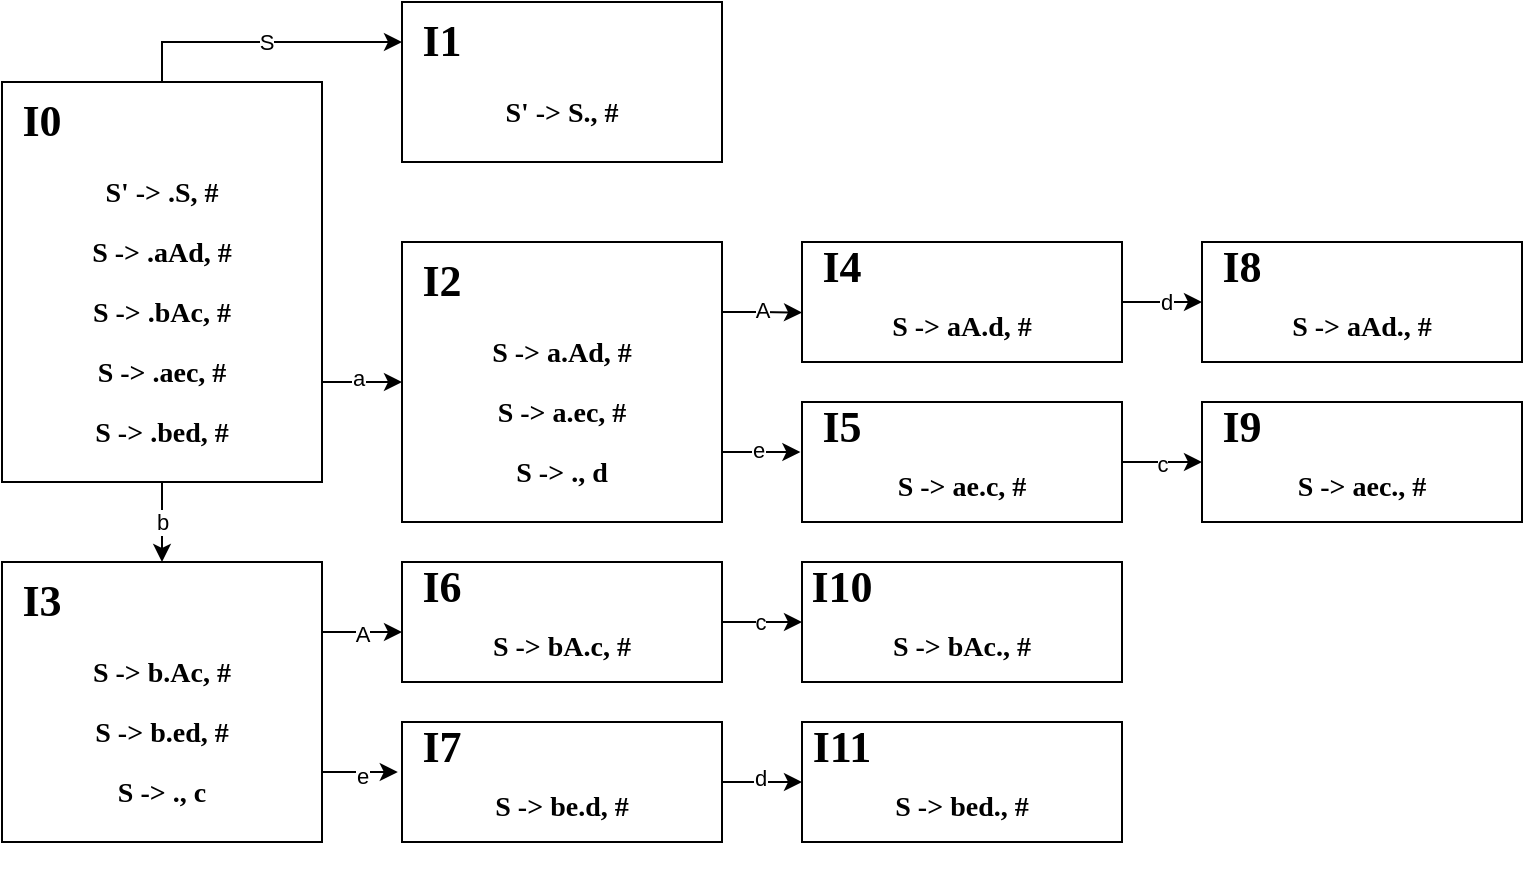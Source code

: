 <mxfile version="24.9.0">
  <diagram name="Page-1" id="ie0mWBwd_xHVbYO48tsM">
    <mxGraphModel dx="945" dy="640" grid="1" gridSize="10" guides="1" tooltips="1" connect="1" arrows="1" fold="1" page="1" pageScale="1" pageWidth="827" pageHeight="1169" math="0" shadow="0">
      <root>
        <mxCell id="0" />
        <mxCell id="1" parent="0" />
        <mxCell id="r6EQ1AGuZd2LOuMyPDmY-4" value="" style="group" vertex="1" connectable="0" parent="1">
          <mxGeometry x="80" y="80" width="160" height="200" as="geometry" />
        </mxCell>
        <mxCell id="r6EQ1AGuZd2LOuMyPDmY-1" value="" style="rounded=0;whiteSpace=wrap;html=1;" vertex="1" parent="r6EQ1AGuZd2LOuMyPDmY-4">
          <mxGeometry width="160" height="200" as="geometry" />
        </mxCell>
        <mxCell id="r6EQ1AGuZd2LOuMyPDmY-2" value="&lt;font face=&quot;Comic Sans MS&quot; style=&quot;font-size: 22px;&quot;&gt;&lt;b style=&quot;&quot;&gt;I0&lt;/b&gt;&lt;/font&gt;" style="text;strokeColor=none;align=center;fillColor=none;html=1;verticalAlign=middle;whiteSpace=wrap;rounded=0;" vertex="1" parent="r6EQ1AGuZd2LOuMyPDmY-4">
          <mxGeometry width="40" height="40" as="geometry" />
        </mxCell>
        <mxCell id="r6EQ1AGuZd2LOuMyPDmY-3" value="&lt;font face=&quot;Lucida Console&quot;&gt;&lt;b&gt;S&#39; -&amp;gt; .S, #&lt;/b&gt;&lt;/font&gt;" style="text;strokeColor=none;align=center;fillColor=none;html=1;verticalAlign=middle;whiteSpace=wrap;rounded=0;fontSize=14;" vertex="1" parent="r6EQ1AGuZd2LOuMyPDmY-4">
          <mxGeometry x="25" y="40" width="110" height="30" as="geometry" />
        </mxCell>
        <mxCell id="r6EQ1AGuZd2LOuMyPDmY-5" value="&lt;font face=&quot;Lucida Console&quot;&gt;&lt;b&gt;S -&amp;gt; .aAd, #&lt;/b&gt;&lt;/font&gt;" style="text;strokeColor=none;align=center;fillColor=none;html=1;verticalAlign=middle;whiteSpace=wrap;rounded=0;fontSize=14;" vertex="1" parent="r6EQ1AGuZd2LOuMyPDmY-4">
          <mxGeometry x="25" y="70" width="110" height="30" as="geometry" />
        </mxCell>
        <mxCell id="r6EQ1AGuZd2LOuMyPDmY-11" value="&lt;font face=&quot;Lucida Console&quot;&gt;&lt;b&gt;S -&amp;gt; .bAc, #&lt;/b&gt;&lt;/font&gt;" style="text;strokeColor=none;align=center;fillColor=none;html=1;verticalAlign=middle;whiteSpace=wrap;rounded=0;fontSize=14;" vertex="1" parent="r6EQ1AGuZd2LOuMyPDmY-4">
          <mxGeometry x="25" y="100" width="110" height="30" as="geometry" />
        </mxCell>
        <mxCell id="r6EQ1AGuZd2LOuMyPDmY-12" value="&lt;font face=&quot;Lucida Console&quot;&gt;&lt;b&gt;S -&amp;gt; .aec, #&lt;/b&gt;&lt;/font&gt;" style="text;strokeColor=none;align=center;fillColor=none;html=1;verticalAlign=middle;whiteSpace=wrap;rounded=0;fontSize=14;" vertex="1" parent="r6EQ1AGuZd2LOuMyPDmY-4">
          <mxGeometry x="25" y="130" width="110" height="30" as="geometry" />
        </mxCell>
        <mxCell id="r6EQ1AGuZd2LOuMyPDmY-13" value="&lt;font face=&quot;Lucida Console&quot;&gt;&lt;b&gt;S -&amp;gt; .bed, #&lt;/b&gt;&lt;/font&gt;" style="text;strokeColor=none;align=center;fillColor=none;html=1;verticalAlign=middle;whiteSpace=wrap;rounded=0;fontSize=14;" vertex="1" parent="r6EQ1AGuZd2LOuMyPDmY-4">
          <mxGeometry x="25" y="160" width="110" height="30" as="geometry" />
        </mxCell>
        <mxCell id="r6EQ1AGuZd2LOuMyPDmY-14" value="" style="group" vertex="1" connectable="0" parent="1">
          <mxGeometry x="280" y="40" width="160" height="120" as="geometry" />
        </mxCell>
        <mxCell id="r6EQ1AGuZd2LOuMyPDmY-15" value="" style="rounded=0;whiteSpace=wrap;html=1;" vertex="1" parent="r6EQ1AGuZd2LOuMyPDmY-14">
          <mxGeometry width="160" height="80" as="geometry" />
        </mxCell>
        <mxCell id="r6EQ1AGuZd2LOuMyPDmY-16" value="&lt;font face=&quot;Comic Sans MS&quot; style=&quot;font-size: 22px;&quot;&gt;&lt;b style=&quot;&quot;&gt;I1&lt;/b&gt;&lt;/font&gt;" style="text;strokeColor=none;align=center;fillColor=none;html=1;verticalAlign=middle;whiteSpace=wrap;rounded=0;" vertex="1" parent="r6EQ1AGuZd2LOuMyPDmY-14">
          <mxGeometry width="40" height="40" as="geometry" />
        </mxCell>
        <mxCell id="r6EQ1AGuZd2LOuMyPDmY-17" value="&lt;font face=&quot;Lucida Console&quot;&gt;&lt;b&gt;S&#39; -&amp;gt; S., #&lt;/b&gt;&lt;/font&gt;" style="text;strokeColor=none;align=center;fillColor=none;html=1;verticalAlign=middle;whiteSpace=wrap;rounded=0;fontSize=14;" vertex="1" parent="r6EQ1AGuZd2LOuMyPDmY-14">
          <mxGeometry x="25" y="40" width="110" height="30" as="geometry" />
        </mxCell>
        <mxCell id="r6EQ1AGuZd2LOuMyPDmY-18" value="" style="group" vertex="1" connectable="0" parent="1">
          <mxGeometry x="280" y="160" width="160" height="140" as="geometry" />
        </mxCell>
        <mxCell id="r6EQ1AGuZd2LOuMyPDmY-19" value="" style="rounded=0;whiteSpace=wrap;html=1;" vertex="1" parent="r6EQ1AGuZd2LOuMyPDmY-18">
          <mxGeometry width="160" height="140" as="geometry" />
        </mxCell>
        <mxCell id="r6EQ1AGuZd2LOuMyPDmY-20" value="&lt;font face=&quot;Comic Sans MS&quot; style=&quot;font-size: 22px;&quot;&gt;&lt;b style=&quot;&quot;&gt;I2&lt;/b&gt;&lt;/font&gt;" style="text;strokeColor=none;align=center;fillColor=none;html=1;verticalAlign=middle;whiteSpace=wrap;rounded=0;" vertex="1" parent="r6EQ1AGuZd2LOuMyPDmY-18">
          <mxGeometry width="40" height="40" as="geometry" />
        </mxCell>
        <mxCell id="r6EQ1AGuZd2LOuMyPDmY-21" value="&lt;font face=&quot;Lucida Console&quot;&gt;&lt;b&gt;S -&amp;gt; a.Ad, #&lt;/b&gt;&lt;/font&gt;" style="text;strokeColor=none;align=center;fillColor=none;html=1;verticalAlign=middle;whiteSpace=wrap;rounded=0;fontSize=14;" vertex="1" parent="r6EQ1AGuZd2LOuMyPDmY-18">
          <mxGeometry x="25" y="40" width="110" height="30" as="geometry" />
        </mxCell>
        <mxCell id="r6EQ1AGuZd2LOuMyPDmY-26" value="&lt;font face=&quot;Lucida Console&quot;&gt;&lt;b&gt;S -&amp;gt; a.ec, #&lt;/b&gt;&lt;/font&gt;" style="text;strokeColor=none;align=center;fillColor=none;html=1;verticalAlign=middle;whiteSpace=wrap;rounded=0;fontSize=14;" vertex="1" parent="r6EQ1AGuZd2LOuMyPDmY-18">
          <mxGeometry x="25" y="70" width="110" height="30" as="geometry" />
        </mxCell>
        <mxCell id="r6EQ1AGuZd2LOuMyPDmY-27" value="&lt;font face=&quot;Lucida Console&quot;&gt;&lt;b&gt;S -&amp;gt; ., d&lt;/b&gt;&lt;/font&gt;" style="text;strokeColor=none;align=center;fillColor=none;html=1;verticalAlign=middle;whiteSpace=wrap;rounded=0;fontSize=14;" vertex="1" parent="r6EQ1AGuZd2LOuMyPDmY-18">
          <mxGeometry x="25" y="100" width="110" height="30" as="geometry" />
        </mxCell>
        <mxCell id="r6EQ1AGuZd2LOuMyPDmY-22" value="" style="group" vertex="1" connectable="0" parent="1">
          <mxGeometry x="80" y="320" width="160" height="140" as="geometry" />
        </mxCell>
        <mxCell id="r6EQ1AGuZd2LOuMyPDmY-23" value="" style="rounded=0;whiteSpace=wrap;html=1;" vertex="1" parent="r6EQ1AGuZd2LOuMyPDmY-22">
          <mxGeometry width="160" height="140" as="geometry" />
        </mxCell>
        <mxCell id="r6EQ1AGuZd2LOuMyPDmY-24" value="&lt;font face=&quot;Comic Sans MS&quot; style=&quot;font-size: 22px;&quot;&gt;&lt;b style=&quot;&quot;&gt;I3&lt;/b&gt;&lt;/font&gt;" style="text;strokeColor=none;align=center;fillColor=none;html=1;verticalAlign=middle;whiteSpace=wrap;rounded=0;" vertex="1" parent="r6EQ1AGuZd2LOuMyPDmY-22">
          <mxGeometry width="40" height="40" as="geometry" />
        </mxCell>
        <mxCell id="r6EQ1AGuZd2LOuMyPDmY-25" value="&lt;font face=&quot;Lucida Console&quot;&gt;&lt;b&gt;S -&amp;gt; b.Ac, #&lt;/b&gt;&lt;/font&gt;" style="text;strokeColor=none;align=center;fillColor=none;html=1;verticalAlign=middle;whiteSpace=wrap;rounded=0;fontSize=14;" vertex="1" parent="r6EQ1AGuZd2LOuMyPDmY-22">
          <mxGeometry x="25" y="40" width="110" height="30" as="geometry" />
        </mxCell>
        <mxCell id="r6EQ1AGuZd2LOuMyPDmY-28" value="&lt;font face=&quot;Lucida Console&quot;&gt;&lt;b&gt;S -&amp;gt; b.ed, #&lt;/b&gt;&lt;/font&gt;" style="text;strokeColor=none;align=center;fillColor=none;html=1;verticalAlign=middle;whiteSpace=wrap;rounded=0;fontSize=14;" vertex="1" parent="r6EQ1AGuZd2LOuMyPDmY-22">
          <mxGeometry x="25" y="70" width="110" height="30" as="geometry" />
        </mxCell>
        <mxCell id="r6EQ1AGuZd2LOuMyPDmY-29" value="&lt;font face=&quot;Lucida Console&quot;&gt;&lt;b&gt;S -&amp;gt; ., c&lt;/b&gt;&lt;/font&gt;" style="text;strokeColor=none;align=center;fillColor=none;html=1;verticalAlign=middle;whiteSpace=wrap;rounded=0;fontSize=14;" vertex="1" parent="r6EQ1AGuZd2LOuMyPDmY-22">
          <mxGeometry x="25" y="100" width="110" height="30" as="geometry" />
        </mxCell>
        <mxCell id="r6EQ1AGuZd2LOuMyPDmY-30" style="edgeStyle=orthogonalEdgeStyle;rounded=0;orthogonalLoop=1;jettySize=auto;html=1;exitX=0.5;exitY=1;exitDx=0;exitDy=0;entryX=0.5;entryY=0;entryDx=0;entryDy=0;" edge="1" parent="1" source="r6EQ1AGuZd2LOuMyPDmY-1" target="r6EQ1AGuZd2LOuMyPDmY-23">
          <mxGeometry relative="1" as="geometry" />
        </mxCell>
        <mxCell id="r6EQ1AGuZd2LOuMyPDmY-35" value="b" style="edgeLabel;html=1;align=center;verticalAlign=middle;resizable=0;points=[];" vertex="1" connectable="0" parent="r6EQ1AGuZd2LOuMyPDmY-30">
          <mxGeometry x="-0.327" relative="1" as="geometry">
            <mxPoint y="6" as="offset" />
          </mxGeometry>
        </mxCell>
        <mxCell id="r6EQ1AGuZd2LOuMyPDmY-31" style="edgeStyle=orthogonalEdgeStyle;rounded=0;orthogonalLoop=1;jettySize=auto;html=1;exitX=1;exitY=0.75;exitDx=0;exitDy=0;entryX=0;entryY=0.5;entryDx=0;entryDy=0;" edge="1" parent="1" source="r6EQ1AGuZd2LOuMyPDmY-1" target="r6EQ1AGuZd2LOuMyPDmY-19">
          <mxGeometry relative="1" as="geometry" />
        </mxCell>
        <mxCell id="r6EQ1AGuZd2LOuMyPDmY-34" value="a" style="edgeLabel;html=1;align=center;verticalAlign=middle;resizable=0;points=[];" vertex="1" connectable="0" parent="r6EQ1AGuZd2LOuMyPDmY-31">
          <mxGeometry x="-0.125" y="2" relative="1" as="geometry">
            <mxPoint as="offset" />
          </mxGeometry>
        </mxCell>
        <mxCell id="r6EQ1AGuZd2LOuMyPDmY-32" style="edgeStyle=orthogonalEdgeStyle;rounded=0;orthogonalLoop=1;jettySize=auto;html=1;exitX=0.5;exitY=0;exitDx=0;exitDy=0;entryX=0;entryY=0.5;entryDx=0;entryDy=0;" edge="1" parent="1" source="r6EQ1AGuZd2LOuMyPDmY-1" target="r6EQ1AGuZd2LOuMyPDmY-16">
          <mxGeometry relative="1" as="geometry" />
        </mxCell>
        <mxCell id="r6EQ1AGuZd2LOuMyPDmY-33" value="S" style="edgeLabel;html=1;align=center;verticalAlign=middle;resizable=0;points=[];" vertex="1" connectable="0" parent="r6EQ1AGuZd2LOuMyPDmY-32">
          <mxGeometry x="0.018" relative="1" as="geometry">
            <mxPoint as="offset" />
          </mxGeometry>
        </mxCell>
        <mxCell id="r6EQ1AGuZd2LOuMyPDmY-36" value="" style="group" vertex="1" connectable="0" parent="1">
          <mxGeometry x="480" y="160" width="160" height="80" as="geometry" />
        </mxCell>
        <mxCell id="r6EQ1AGuZd2LOuMyPDmY-37" value="" style="rounded=0;whiteSpace=wrap;html=1;" vertex="1" parent="r6EQ1AGuZd2LOuMyPDmY-36">
          <mxGeometry width="160" height="60" as="geometry" />
        </mxCell>
        <mxCell id="r6EQ1AGuZd2LOuMyPDmY-38" value="&lt;font face=&quot;Comic Sans MS&quot; style=&quot;font-size: 22px;&quot;&gt;&lt;b style=&quot;&quot;&gt;I4&lt;/b&gt;&lt;/font&gt;" style="text;strokeColor=none;align=center;fillColor=none;html=1;verticalAlign=middle;whiteSpace=wrap;rounded=0;" vertex="1" parent="r6EQ1AGuZd2LOuMyPDmY-36">
          <mxGeometry width="40" height="26.667" as="geometry" />
        </mxCell>
        <mxCell id="r6EQ1AGuZd2LOuMyPDmY-40" value="&lt;font face=&quot;Lucida Console&quot;&gt;&lt;b&gt;S -&amp;gt; aA.d, #&lt;/b&gt;&lt;/font&gt;" style="text;strokeColor=none;align=center;fillColor=none;html=1;verticalAlign=middle;whiteSpace=wrap;rounded=0;fontSize=14;" vertex="1" parent="r6EQ1AGuZd2LOuMyPDmY-36">
          <mxGeometry x="25" y="26.67" width="110" height="30" as="geometry" />
        </mxCell>
        <mxCell id="r6EQ1AGuZd2LOuMyPDmY-42" value="" style="group" vertex="1" connectable="0" parent="1">
          <mxGeometry x="480" y="240" width="160" height="80" as="geometry" />
        </mxCell>
        <mxCell id="r6EQ1AGuZd2LOuMyPDmY-43" value="" style="rounded=0;whiteSpace=wrap;html=1;" vertex="1" parent="r6EQ1AGuZd2LOuMyPDmY-42">
          <mxGeometry width="160" height="60" as="geometry" />
        </mxCell>
        <mxCell id="r6EQ1AGuZd2LOuMyPDmY-44" value="&lt;font face=&quot;Comic Sans MS&quot; style=&quot;font-size: 22px;&quot;&gt;&lt;b style=&quot;&quot;&gt;I5&lt;/b&gt;&lt;/font&gt;" style="text;strokeColor=none;align=center;fillColor=none;html=1;verticalAlign=middle;whiteSpace=wrap;rounded=0;" vertex="1" parent="r6EQ1AGuZd2LOuMyPDmY-42">
          <mxGeometry width="40" height="26.667" as="geometry" />
        </mxCell>
        <mxCell id="r6EQ1AGuZd2LOuMyPDmY-45" value="&lt;font face=&quot;Lucida Console&quot;&gt;&lt;b&gt;S -&amp;gt; ae.c, #&lt;/b&gt;&lt;/font&gt;" style="text;strokeColor=none;align=center;fillColor=none;html=1;verticalAlign=middle;whiteSpace=wrap;rounded=0;fontSize=14;" vertex="1" parent="r6EQ1AGuZd2LOuMyPDmY-42">
          <mxGeometry x="25" y="26.67" width="110" height="30" as="geometry" />
        </mxCell>
        <mxCell id="r6EQ1AGuZd2LOuMyPDmY-46" value="" style="group" vertex="1" connectable="0" parent="1">
          <mxGeometry x="280" y="320" width="160" height="80" as="geometry" />
        </mxCell>
        <mxCell id="r6EQ1AGuZd2LOuMyPDmY-47" value="" style="rounded=0;whiteSpace=wrap;html=1;" vertex="1" parent="r6EQ1AGuZd2LOuMyPDmY-46">
          <mxGeometry width="160" height="60" as="geometry" />
        </mxCell>
        <mxCell id="r6EQ1AGuZd2LOuMyPDmY-48" value="&lt;font face=&quot;Comic Sans MS&quot; style=&quot;font-size: 22px;&quot;&gt;&lt;b style=&quot;&quot;&gt;I6&lt;/b&gt;&lt;/font&gt;" style="text;strokeColor=none;align=center;fillColor=none;html=1;verticalAlign=middle;whiteSpace=wrap;rounded=0;" vertex="1" parent="r6EQ1AGuZd2LOuMyPDmY-46">
          <mxGeometry width="40" height="26.667" as="geometry" />
        </mxCell>
        <mxCell id="r6EQ1AGuZd2LOuMyPDmY-49" value="&lt;font face=&quot;Lucida Console&quot;&gt;&lt;b&gt;S -&amp;gt; bA.c, #&lt;/b&gt;&lt;/font&gt;" style="text;strokeColor=none;align=center;fillColor=none;html=1;verticalAlign=middle;whiteSpace=wrap;rounded=0;fontSize=14;" vertex="1" parent="r6EQ1AGuZd2LOuMyPDmY-46">
          <mxGeometry x="25" y="26.67" width="110" height="30" as="geometry" />
        </mxCell>
        <mxCell id="r6EQ1AGuZd2LOuMyPDmY-50" value="" style="group" vertex="1" connectable="0" parent="1">
          <mxGeometry x="280" y="400" width="160" height="80" as="geometry" />
        </mxCell>
        <mxCell id="r6EQ1AGuZd2LOuMyPDmY-51" value="" style="rounded=0;whiteSpace=wrap;html=1;" vertex="1" parent="r6EQ1AGuZd2LOuMyPDmY-50">
          <mxGeometry width="160" height="60" as="geometry" />
        </mxCell>
        <mxCell id="r6EQ1AGuZd2LOuMyPDmY-52" value="&lt;font face=&quot;Comic Sans MS&quot; style=&quot;font-size: 22px;&quot;&gt;&lt;b style=&quot;&quot;&gt;I7&lt;/b&gt;&lt;/font&gt;" style="text;strokeColor=none;align=center;fillColor=none;html=1;verticalAlign=middle;whiteSpace=wrap;rounded=0;" vertex="1" parent="r6EQ1AGuZd2LOuMyPDmY-50">
          <mxGeometry width="40" height="26.667" as="geometry" />
        </mxCell>
        <mxCell id="r6EQ1AGuZd2LOuMyPDmY-53" value="&lt;font face=&quot;Lucida Console&quot;&gt;&lt;b&gt;S -&amp;gt; be.d, #&lt;/b&gt;&lt;/font&gt;" style="text;strokeColor=none;align=center;fillColor=none;html=1;verticalAlign=middle;whiteSpace=wrap;rounded=0;fontSize=14;" vertex="1" parent="r6EQ1AGuZd2LOuMyPDmY-50">
          <mxGeometry x="25" y="26.67" width="110" height="30" as="geometry" />
        </mxCell>
        <mxCell id="r6EQ1AGuZd2LOuMyPDmY-56" style="edgeStyle=orthogonalEdgeStyle;rounded=0;orthogonalLoop=1;jettySize=auto;html=1;exitX=1;exitY=0.25;exitDx=0;exitDy=0;entryX=0;entryY=0.588;entryDx=0;entryDy=0;entryPerimeter=0;" edge="1" parent="1" source="r6EQ1AGuZd2LOuMyPDmY-19" target="r6EQ1AGuZd2LOuMyPDmY-37">
          <mxGeometry relative="1" as="geometry" />
        </mxCell>
        <mxCell id="r6EQ1AGuZd2LOuMyPDmY-60" value="A" style="edgeLabel;html=1;align=center;verticalAlign=middle;resizable=0;points=[];" vertex="1" connectable="0" parent="r6EQ1AGuZd2LOuMyPDmY-56">
          <mxGeometry x="-0.007" relative="1" as="geometry">
            <mxPoint y="-1" as="offset" />
          </mxGeometry>
        </mxCell>
        <mxCell id="r6EQ1AGuZd2LOuMyPDmY-57" style="edgeStyle=orthogonalEdgeStyle;rounded=0;orthogonalLoop=1;jettySize=auto;html=1;exitX=1;exitY=0.75;exitDx=0;exitDy=0;entryX=-0.02;entryY=0.946;entryDx=0;entryDy=0;entryPerimeter=0;" edge="1" parent="1" source="r6EQ1AGuZd2LOuMyPDmY-19" target="r6EQ1AGuZd2LOuMyPDmY-44">
          <mxGeometry relative="1" as="geometry" />
        </mxCell>
        <mxCell id="r6EQ1AGuZd2LOuMyPDmY-61" value="e" style="edgeLabel;html=1;align=center;verticalAlign=middle;resizable=0;points=[];" vertex="1" connectable="0" parent="r6EQ1AGuZd2LOuMyPDmY-57">
          <mxGeometry x="-0.078" y="1" relative="1" as="geometry">
            <mxPoint as="offset" />
          </mxGeometry>
        </mxCell>
        <mxCell id="r6EQ1AGuZd2LOuMyPDmY-58" style="edgeStyle=orthogonalEdgeStyle;rounded=0;orthogonalLoop=1;jettySize=auto;html=1;exitX=1;exitY=0.25;exitDx=0;exitDy=0;entryX=0;entryY=0.584;entryDx=0;entryDy=0;entryPerimeter=0;" edge="1" parent="1" source="r6EQ1AGuZd2LOuMyPDmY-23" target="r6EQ1AGuZd2LOuMyPDmY-47">
          <mxGeometry relative="1" as="geometry" />
        </mxCell>
        <mxCell id="r6EQ1AGuZd2LOuMyPDmY-62" value="A" style="edgeLabel;html=1;align=center;verticalAlign=middle;resizable=0;points=[];" vertex="1" connectable="0" parent="r6EQ1AGuZd2LOuMyPDmY-58">
          <mxGeometry x="0.009" y="-1" relative="1" as="geometry">
            <mxPoint as="offset" />
          </mxGeometry>
        </mxCell>
        <mxCell id="r6EQ1AGuZd2LOuMyPDmY-59" style="edgeStyle=orthogonalEdgeStyle;rounded=0;orthogonalLoop=1;jettySize=auto;html=1;exitX=1;exitY=0.75;exitDx=0;exitDy=0;entryX=-0.053;entryY=0.972;entryDx=0;entryDy=0;entryPerimeter=0;" edge="1" parent="1" source="r6EQ1AGuZd2LOuMyPDmY-23" target="r6EQ1AGuZd2LOuMyPDmY-52">
          <mxGeometry relative="1" as="geometry" />
        </mxCell>
        <mxCell id="r6EQ1AGuZd2LOuMyPDmY-63" value="e" style="edgeLabel;html=1;align=center;verticalAlign=middle;resizable=0;points=[];" vertex="1" connectable="0" parent="r6EQ1AGuZd2LOuMyPDmY-59">
          <mxGeometry x="-0.269" y="3" relative="1" as="geometry">
            <mxPoint x="6" y="5" as="offset" />
          </mxGeometry>
        </mxCell>
        <mxCell id="r6EQ1AGuZd2LOuMyPDmY-64" value="" style="group" vertex="1" connectable="0" parent="1">
          <mxGeometry x="680" y="160" width="160" height="80" as="geometry" />
        </mxCell>
        <mxCell id="r6EQ1AGuZd2LOuMyPDmY-65" value="" style="rounded=0;whiteSpace=wrap;html=1;" vertex="1" parent="r6EQ1AGuZd2LOuMyPDmY-64">
          <mxGeometry width="160" height="60" as="geometry" />
        </mxCell>
        <mxCell id="r6EQ1AGuZd2LOuMyPDmY-66" value="&lt;font face=&quot;Comic Sans MS&quot; style=&quot;font-size: 22px;&quot;&gt;&lt;b style=&quot;&quot;&gt;I8&lt;/b&gt;&lt;/font&gt;" style="text;strokeColor=none;align=center;fillColor=none;html=1;verticalAlign=middle;whiteSpace=wrap;rounded=0;" vertex="1" parent="r6EQ1AGuZd2LOuMyPDmY-64">
          <mxGeometry width="40" height="26.667" as="geometry" />
        </mxCell>
        <mxCell id="r6EQ1AGuZd2LOuMyPDmY-67" value="&lt;font face=&quot;Lucida Console&quot;&gt;&lt;b&gt;S -&amp;gt; aAd., #&lt;/b&gt;&lt;/font&gt;" style="text;strokeColor=none;align=center;fillColor=none;html=1;verticalAlign=middle;whiteSpace=wrap;rounded=0;fontSize=14;" vertex="1" parent="r6EQ1AGuZd2LOuMyPDmY-64">
          <mxGeometry x="25" y="26.67" width="110" height="30" as="geometry" />
        </mxCell>
        <mxCell id="r6EQ1AGuZd2LOuMyPDmY-68" value="" style="group" vertex="1" connectable="0" parent="1">
          <mxGeometry x="680" y="240" width="160" height="80" as="geometry" />
        </mxCell>
        <mxCell id="r6EQ1AGuZd2LOuMyPDmY-69" value="" style="rounded=0;whiteSpace=wrap;html=1;" vertex="1" parent="r6EQ1AGuZd2LOuMyPDmY-68">
          <mxGeometry width="160" height="60" as="geometry" />
        </mxCell>
        <mxCell id="r6EQ1AGuZd2LOuMyPDmY-70" value="&lt;font face=&quot;Comic Sans MS&quot; style=&quot;font-size: 22px;&quot;&gt;&lt;b style=&quot;&quot;&gt;I9&lt;/b&gt;&lt;/font&gt;" style="text;strokeColor=none;align=center;fillColor=none;html=1;verticalAlign=middle;whiteSpace=wrap;rounded=0;" vertex="1" parent="r6EQ1AGuZd2LOuMyPDmY-68">
          <mxGeometry width="40" height="26.667" as="geometry" />
        </mxCell>
        <mxCell id="r6EQ1AGuZd2LOuMyPDmY-71" value="&lt;font face=&quot;Lucida Console&quot;&gt;&lt;b&gt;S -&amp;gt; aec., #&lt;/b&gt;&lt;/font&gt;" style="text;strokeColor=none;align=center;fillColor=none;html=1;verticalAlign=middle;whiteSpace=wrap;rounded=0;fontSize=14;" vertex="1" parent="r6EQ1AGuZd2LOuMyPDmY-68">
          <mxGeometry x="25" y="26.67" width="110" height="30" as="geometry" />
        </mxCell>
        <mxCell id="r6EQ1AGuZd2LOuMyPDmY-72" value="" style="group" vertex="1" connectable="0" parent="1">
          <mxGeometry x="480" y="320" width="160" height="80" as="geometry" />
        </mxCell>
        <mxCell id="r6EQ1AGuZd2LOuMyPDmY-73" value="" style="rounded=0;whiteSpace=wrap;html=1;" vertex="1" parent="r6EQ1AGuZd2LOuMyPDmY-72">
          <mxGeometry width="160" height="60" as="geometry" />
        </mxCell>
        <mxCell id="r6EQ1AGuZd2LOuMyPDmY-74" value="&lt;font face=&quot;Comic Sans MS&quot; style=&quot;font-size: 22px;&quot;&gt;&lt;b style=&quot;&quot;&gt;I10&lt;/b&gt;&lt;/font&gt;" style="text;strokeColor=none;align=center;fillColor=none;html=1;verticalAlign=middle;whiteSpace=wrap;rounded=0;" vertex="1" parent="r6EQ1AGuZd2LOuMyPDmY-72">
          <mxGeometry width="40" height="26.667" as="geometry" />
        </mxCell>
        <mxCell id="r6EQ1AGuZd2LOuMyPDmY-75" value="&lt;font face=&quot;Lucida Console&quot;&gt;&lt;b&gt;S -&amp;gt; bAc., #&lt;/b&gt;&lt;/font&gt;" style="text;strokeColor=none;align=center;fillColor=none;html=1;verticalAlign=middle;whiteSpace=wrap;rounded=0;fontSize=14;" vertex="1" parent="r6EQ1AGuZd2LOuMyPDmY-72">
          <mxGeometry x="25" y="26.67" width="110" height="30" as="geometry" />
        </mxCell>
        <mxCell id="r6EQ1AGuZd2LOuMyPDmY-76" value="" style="group" vertex="1" connectable="0" parent="1">
          <mxGeometry x="480" y="400" width="160" height="80" as="geometry" />
        </mxCell>
        <mxCell id="r6EQ1AGuZd2LOuMyPDmY-77" value="" style="rounded=0;whiteSpace=wrap;html=1;" vertex="1" parent="r6EQ1AGuZd2LOuMyPDmY-76">
          <mxGeometry width="160" height="60" as="geometry" />
        </mxCell>
        <mxCell id="r6EQ1AGuZd2LOuMyPDmY-78" value="&lt;font face=&quot;Comic Sans MS&quot; style=&quot;font-size: 22px;&quot;&gt;&lt;b style=&quot;&quot;&gt;I11&lt;/b&gt;&lt;/font&gt;" style="text;strokeColor=none;align=center;fillColor=none;html=1;verticalAlign=middle;whiteSpace=wrap;rounded=0;" vertex="1" parent="r6EQ1AGuZd2LOuMyPDmY-76">
          <mxGeometry width="40" height="26.667" as="geometry" />
        </mxCell>
        <mxCell id="r6EQ1AGuZd2LOuMyPDmY-79" value="&lt;font face=&quot;Lucida Console&quot;&gt;&lt;b&gt;S -&amp;gt; bed., #&lt;/b&gt;&lt;/font&gt;" style="text;strokeColor=none;align=center;fillColor=none;html=1;verticalAlign=middle;whiteSpace=wrap;rounded=0;fontSize=14;" vertex="1" parent="r6EQ1AGuZd2LOuMyPDmY-76">
          <mxGeometry x="25" y="26.67" width="110" height="30" as="geometry" />
        </mxCell>
        <mxCell id="r6EQ1AGuZd2LOuMyPDmY-80" style="edgeStyle=orthogonalEdgeStyle;rounded=0;orthogonalLoop=1;jettySize=auto;html=1;exitX=1;exitY=0.5;exitDx=0;exitDy=0;entryX=0;entryY=0.5;entryDx=0;entryDy=0;" edge="1" parent="1" source="r6EQ1AGuZd2LOuMyPDmY-37" target="r6EQ1AGuZd2LOuMyPDmY-65">
          <mxGeometry relative="1" as="geometry" />
        </mxCell>
        <mxCell id="r6EQ1AGuZd2LOuMyPDmY-82" value="d" style="edgeLabel;html=1;align=center;verticalAlign=middle;resizable=0;points=[];" vertex="1" connectable="0" parent="r6EQ1AGuZd2LOuMyPDmY-80">
          <mxGeometry x="0.111" relative="1" as="geometry">
            <mxPoint as="offset" />
          </mxGeometry>
        </mxCell>
        <mxCell id="r6EQ1AGuZd2LOuMyPDmY-81" style="edgeStyle=orthogonalEdgeStyle;rounded=0;orthogonalLoop=1;jettySize=auto;html=1;exitX=1;exitY=0.5;exitDx=0;exitDy=0;entryX=0;entryY=0.5;entryDx=0;entryDy=0;" edge="1" parent="1" source="r6EQ1AGuZd2LOuMyPDmY-43" target="r6EQ1AGuZd2LOuMyPDmY-69">
          <mxGeometry relative="1" as="geometry" />
        </mxCell>
        <mxCell id="r6EQ1AGuZd2LOuMyPDmY-83" value="c" style="edgeLabel;html=1;align=center;verticalAlign=middle;resizable=0;points=[];" vertex="1" connectable="0" parent="r6EQ1AGuZd2LOuMyPDmY-81">
          <mxGeometry x="-0.029" y="-1" relative="1" as="geometry">
            <mxPoint as="offset" />
          </mxGeometry>
        </mxCell>
        <mxCell id="r6EQ1AGuZd2LOuMyPDmY-84" style="edgeStyle=orthogonalEdgeStyle;rounded=0;orthogonalLoop=1;jettySize=auto;html=1;exitX=1;exitY=0.5;exitDx=0;exitDy=0;entryX=0;entryY=0.5;entryDx=0;entryDy=0;" edge="1" parent="1" source="r6EQ1AGuZd2LOuMyPDmY-47" target="r6EQ1AGuZd2LOuMyPDmY-73">
          <mxGeometry relative="1" as="geometry" />
        </mxCell>
        <mxCell id="r6EQ1AGuZd2LOuMyPDmY-85" value="c" style="edgeLabel;html=1;align=center;verticalAlign=middle;resizable=0;points=[];" vertex="1" connectable="0" parent="r6EQ1AGuZd2LOuMyPDmY-84">
          <mxGeometry x="-0.064" relative="1" as="geometry">
            <mxPoint as="offset" />
          </mxGeometry>
        </mxCell>
        <mxCell id="r6EQ1AGuZd2LOuMyPDmY-86" style="edgeStyle=orthogonalEdgeStyle;rounded=0;orthogonalLoop=1;jettySize=auto;html=1;exitX=1;exitY=0.5;exitDx=0;exitDy=0;entryX=0;entryY=0.5;entryDx=0;entryDy=0;" edge="1" parent="1" source="r6EQ1AGuZd2LOuMyPDmY-51" target="r6EQ1AGuZd2LOuMyPDmY-77">
          <mxGeometry relative="1" as="geometry" />
        </mxCell>
        <mxCell id="r6EQ1AGuZd2LOuMyPDmY-87" value="d" style="edgeLabel;html=1;align=center;verticalAlign=middle;resizable=0;points=[];" vertex="1" connectable="0" parent="r6EQ1AGuZd2LOuMyPDmY-86">
          <mxGeometry x="-0.084" y="2" relative="1" as="geometry">
            <mxPoint as="offset" />
          </mxGeometry>
        </mxCell>
      </root>
    </mxGraphModel>
  </diagram>
</mxfile>
